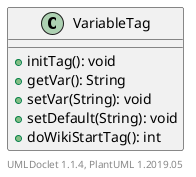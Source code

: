 @startuml

    class VariableTag [[VariableTag.html]] {
        +initTag(): void
        +getVar(): String
        +setVar(String): void
        +setDefault(String): void
        +doWikiStartTag(): int
    }


    center footer UMLDoclet 1.1.4, PlantUML 1.2019.05
@enduml
